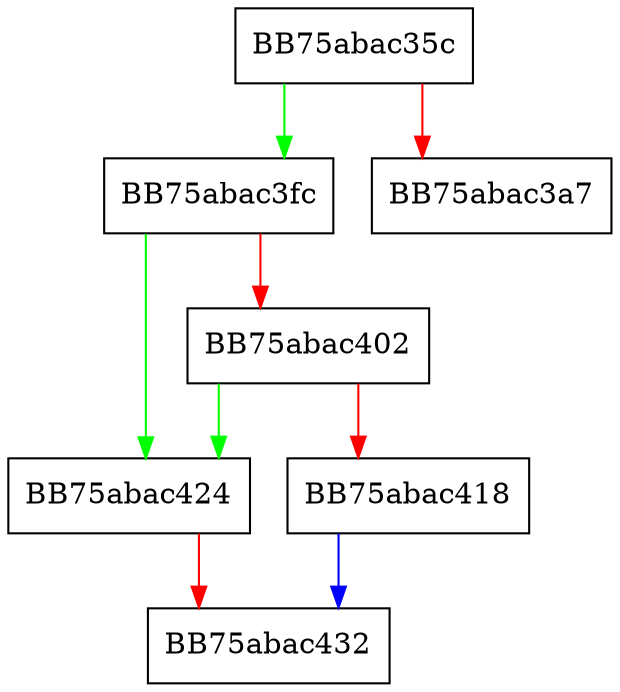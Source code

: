 digraph capacity {
  node [shape="box"];
  graph [splines=ortho];
  BB75abac35c -> BB75abac3fc [color="green"];
  BB75abac35c -> BB75abac3a7 [color="red"];
  BB75abac3fc -> BB75abac424 [color="green"];
  BB75abac3fc -> BB75abac402 [color="red"];
  BB75abac402 -> BB75abac424 [color="green"];
  BB75abac402 -> BB75abac418 [color="red"];
  BB75abac418 -> BB75abac432 [color="blue"];
  BB75abac424 -> BB75abac432 [color="red"];
}